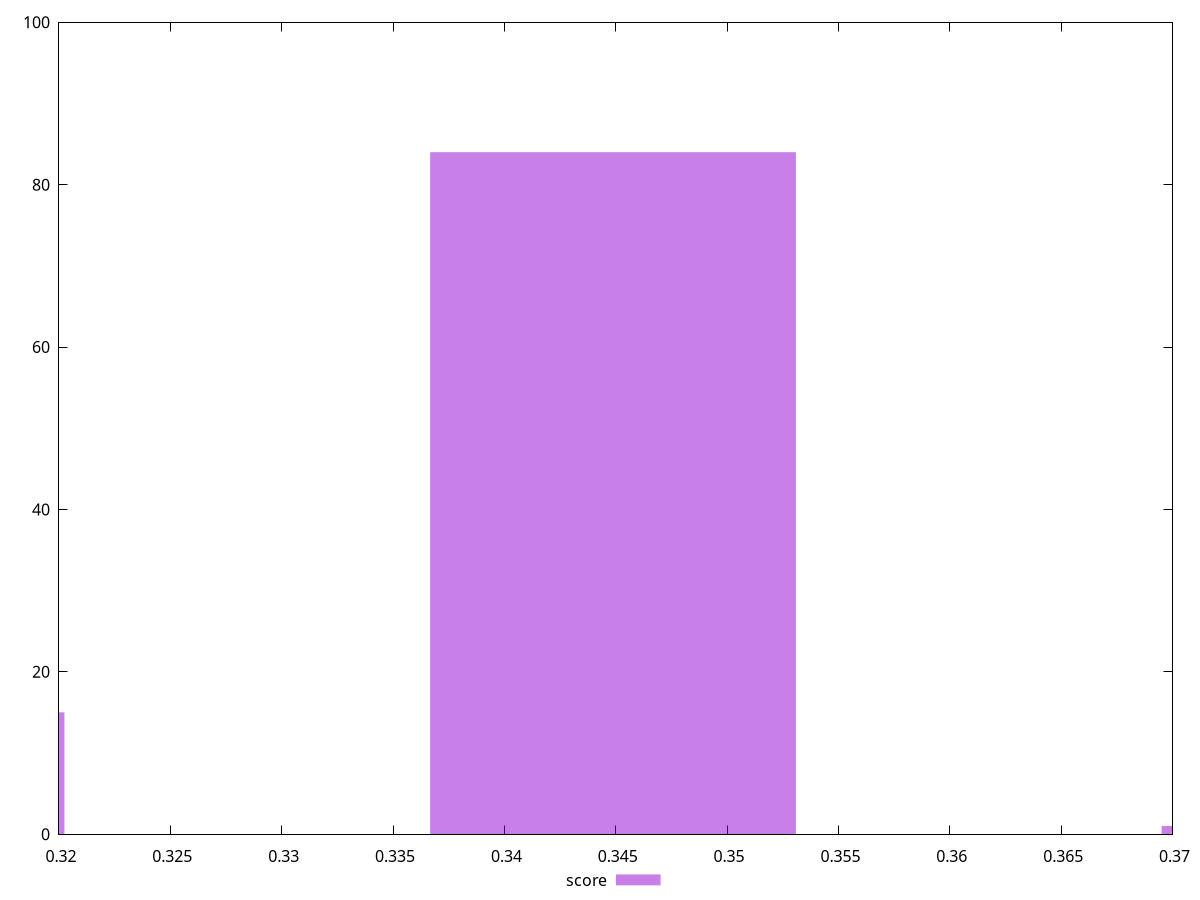 reset

$score <<EOF
0.3448778856466042 84
0.31203237272788 15
0.3777233985653284 1
EOF

set key outside below
set boxwidth 0.016422756459362104
set xrange [0.32:0.37]
set yrange [0:100]
set trange [0:100]
set style fill transparent solid 0.5 noborder
set terminal svg size 640, 490 enhanced background rgb 'white'
set output "report_00026_2021-02-22T21:38:55.199Z/unused-javascript/samples/pages+cached+noadtech/score/histogram.svg"

plot $score title "score" with boxes

reset
